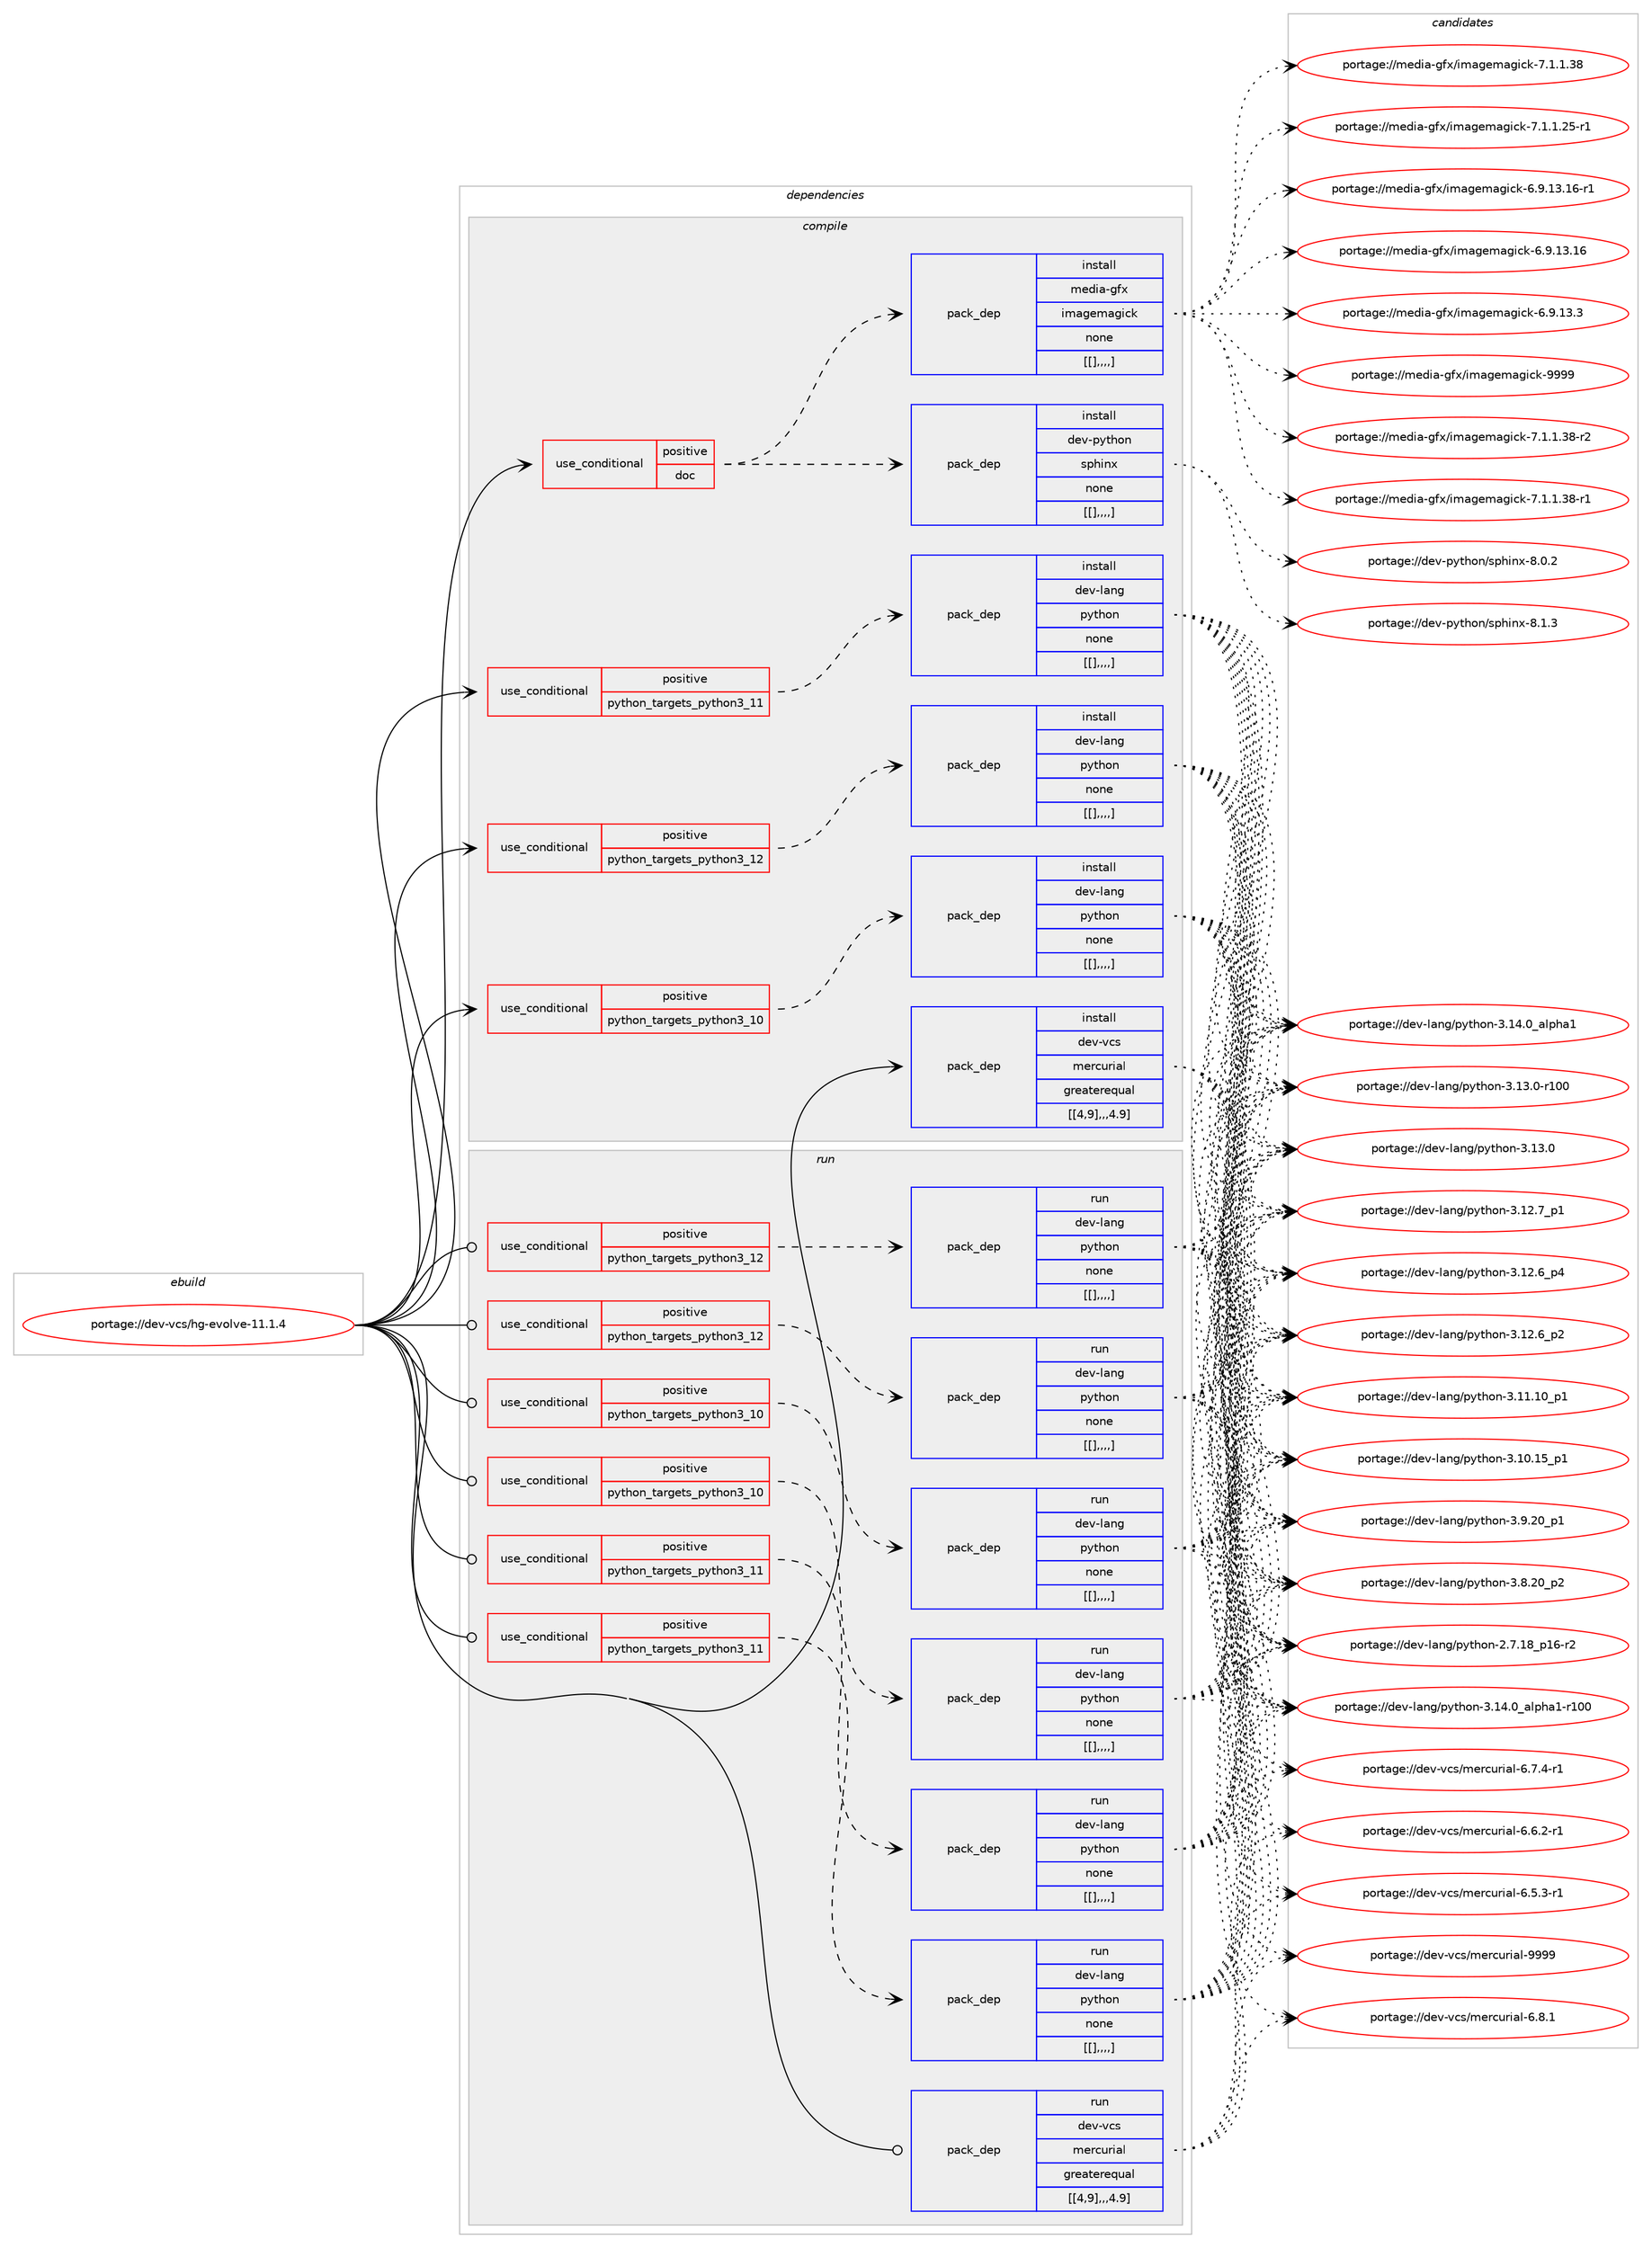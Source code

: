 digraph prolog {

# *************
# Graph options
# *************

newrank=true;
concentrate=true;
compound=true;
graph [rankdir=LR,fontname=Helvetica,fontsize=10,ranksep=1.5];#, ranksep=2.5, nodesep=0.2];
edge  [arrowhead=vee];
node  [fontname=Helvetica,fontsize=10];

# **********
# The ebuild
# **********

subgraph cluster_leftcol {
color=gray;
label=<<i>ebuild</i>>;
id [label="portage://dev-vcs/hg-evolve-11.1.4", color=red, width=4, href="../dev-vcs/hg-evolve-11.1.4.svg"];
}

# ****************
# The dependencies
# ****************

subgraph cluster_midcol {
color=gray;
label=<<i>dependencies</i>>;
subgraph cluster_compile {
fillcolor="#eeeeee";
style=filled;
label=<<i>compile</i>>;
subgraph cond67050 {
dependency233676 [label=<<TABLE BORDER="0" CELLBORDER="1" CELLSPACING="0" CELLPADDING="4"><TR><TD ROWSPAN="3" CELLPADDING="10">use_conditional</TD></TR><TR><TD>positive</TD></TR><TR><TD>doc</TD></TR></TABLE>>, shape=none, color=red];
subgraph pack165108 {
dependency233795 [label=<<TABLE BORDER="0" CELLBORDER="1" CELLSPACING="0" CELLPADDING="4" WIDTH="220"><TR><TD ROWSPAN="6" CELLPADDING="30">pack_dep</TD></TR><TR><TD WIDTH="110">install</TD></TR><TR><TD>dev-python</TD></TR><TR><TD>sphinx</TD></TR><TR><TD>none</TD></TR><TR><TD>[[],,,,]</TD></TR></TABLE>>, shape=none, color=blue];
}
dependency233676:e -> dependency233795:w [weight=20,style="dashed",arrowhead="vee"];
subgraph pack165164 {
dependency233819 [label=<<TABLE BORDER="0" CELLBORDER="1" CELLSPACING="0" CELLPADDING="4" WIDTH="220"><TR><TD ROWSPAN="6" CELLPADDING="30">pack_dep</TD></TR><TR><TD WIDTH="110">install</TD></TR><TR><TD>media-gfx</TD></TR><TR><TD>imagemagick</TD></TR><TR><TD>none</TD></TR><TR><TD>[[],,,,]</TD></TR></TABLE>>, shape=none, color=blue];
}
dependency233676:e -> dependency233819:w [weight=20,style="dashed",arrowhead="vee"];
}
id:e -> dependency233676:w [weight=20,style="solid",arrowhead="vee"];
subgraph cond67117 {
dependency233848 [label=<<TABLE BORDER="0" CELLBORDER="1" CELLSPACING="0" CELLPADDING="4"><TR><TD ROWSPAN="3" CELLPADDING="10">use_conditional</TD></TR><TR><TD>positive</TD></TR><TR><TD>python_targets_python3_10</TD></TR></TABLE>>, shape=none, color=red];
subgraph pack165199 {
dependency233892 [label=<<TABLE BORDER="0" CELLBORDER="1" CELLSPACING="0" CELLPADDING="4" WIDTH="220"><TR><TD ROWSPAN="6" CELLPADDING="30">pack_dep</TD></TR><TR><TD WIDTH="110">install</TD></TR><TR><TD>dev-lang</TD></TR><TR><TD>python</TD></TR><TR><TD>none</TD></TR><TR><TD>[[],,,,]</TD></TR></TABLE>>, shape=none, color=blue];
}
dependency233848:e -> dependency233892:w [weight=20,style="dashed",arrowhead="vee"];
}
id:e -> dependency233848:w [weight=20,style="solid",arrowhead="vee"];
subgraph cond67128 {
dependency233934 [label=<<TABLE BORDER="0" CELLBORDER="1" CELLSPACING="0" CELLPADDING="4"><TR><TD ROWSPAN="3" CELLPADDING="10">use_conditional</TD></TR><TR><TD>positive</TD></TR><TR><TD>python_targets_python3_11</TD></TR></TABLE>>, shape=none, color=red];
subgraph pack165256 {
dependency233960 [label=<<TABLE BORDER="0" CELLBORDER="1" CELLSPACING="0" CELLPADDING="4" WIDTH="220"><TR><TD ROWSPAN="6" CELLPADDING="30">pack_dep</TD></TR><TR><TD WIDTH="110">install</TD></TR><TR><TD>dev-lang</TD></TR><TR><TD>python</TD></TR><TR><TD>none</TD></TR><TR><TD>[[],,,,]</TD></TR></TABLE>>, shape=none, color=blue];
}
dependency233934:e -> dependency233960:w [weight=20,style="dashed",arrowhead="vee"];
}
id:e -> dependency233934:w [weight=20,style="solid",arrowhead="vee"];
subgraph cond67149 {
dependency233983 [label=<<TABLE BORDER="0" CELLBORDER="1" CELLSPACING="0" CELLPADDING="4"><TR><TD ROWSPAN="3" CELLPADDING="10">use_conditional</TD></TR><TR><TD>positive</TD></TR><TR><TD>python_targets_python3_12</TD></TR></TABLE>>, shape=none, color=red];
subgraph pack165271 {
dependency233986 [label=<<TABLE BORDER="0" CELLBORDER="1" CELLSPACING="0" CELLPADDING="4" WIDTH="220"><TR><TD ROWSPAN="6" CELLPADDING="30">pack_dep</TD></TR><TR><TD WIDTH="110">install</TD></TR><TR><TD>dev-lang</TD></TR><TR><TD>python</TD></TR><TR><TD>none</TD></TR><TR><TD>[[],,,,]</TD></TR></TABLE>>, shape=none, color=blue];
}
dependency233983:e -> dependency233986:w [weight=20,style="dashed",arrowhead="vee"];
}
id:e -> dependency233983:w [weight=20,style="solid",arrowhead="vee"];
subgraph pack165287 {
dependency234006 [label=<<TABLE BORDER="0" CELLBORDER="1" CELLSPACING="0" CELLPADDING="4" WIDTH="220"><TR><TD ROWSPAN="6" CELLPADDING="30">pack_dep</TD></TR><TR><TD WIDTH="110">install</TD></TR><TR><TD>dev-vcs</TD></TR><TR><TD>mercurial</TD></TR><TR><TD>greaterequal</TD></TR><TR><TD>[[4,9],,,4.9]</TD></TR></TABLE>>, shape=none, color=blue];
}
id:e -> dependency234006:w [weight=20,style="solid",arrowhead="vee"];
}
subgraph cluster_compileandrun {
fillcolor="#eeeeee";
style=filled;
label=<<i>compile and run</i>>;
}
subgraph cluster_run {
fillcolor="#eeeeee";
style=filled;
label=<<i>run</i>>;
subgraph cond67170 {
dependency234050 [label=<<TABLE BORDER="0" CELLBORDER="1" CELLSPACING="0" CELLPADDING="4"><TR><TD ROWSPAN="3" CELLPADDING="10">use_conditional</TD></TR><TR><TD>positive</TD></TR><TR><TD>python_targets_python3_10</TD></TR></TABLE>>, shape=none, color=red];
subgraph pack165322 {
dependency234053 [label=<<TABLE BORDER="0" CELLBORDER="1" CELLSPACING="0" CELLPADDING="4" WIDTH="220"><TR><TD ROWSPAN="6" CELLPADDING="30">pack_dep</TD></TR><TR><TD WIDTH="110">run</TD></TR><TR><TD>dev-lang</TD></TR><TR><TD>python</TD></TR><TR><TD>none</TD></TR><TR><TD>[[],,,,]</TD></TR></TABLE>>, shape=none, color=blue];
}
dependency234050:e -> dependency234053:w [weight=20,style="dashed",arrowhead="vee"];
}
id:e -> dependency234050:w [weight=20,style="solid",arrowhead="odot"];
subgraph cond67179 {
dependency234079 [label=<<TABLE BORDER="0" CELLBORDER="1" CELLSPACING="0" CELLPADDING="4"><TR><TD ROWSPAN="3" CELLPADDING="10">use_conditional</TD></TR><TR><TD>positive</TD></TR><TR><TD>python_targets_python3_10</TD></TR></TABLE>>, shape=none, color=red];
subgraph pack165383 {
dependency234133 [label=<<TABLE BORDER="0" CELLBORDER="1" CELLSPACING="0" CELLPADDING="4" WIDTH="220"><TR><TD ROWSPAN="6" CELLPADDING="30">pack_dep</TD></TR><TR><TD WIDTH="110">run</TD></TR><TR><TD>dev-lang</TD></TR><TR><TD>python</TD></TR><TR><TD>none</TD></TR><TR><TD>[[],,,,]</TD></TR></TABLE>>, shape=none, color=blue];
}
dependency234079:e -> dependency234133:w [weight=20,style="dashed",arrowhead="vee"];
}
id:e -> dependency234079:w [weight=20,style="solid",arrowhead="odot"];
subgraph cond67202 {
dependency234176 [label=<<TABLE BORDER="0" CELLBORDER="1" CELLSPACING="0" CELLPADDING="4"><TR><TD ROWSPAN="3" CELLPADDING="10">use_conditional</TD></TR><TR><TD>positive</TD></TR><TR><TD>python_targets_python3_11</TD></TR></TABLE>>, shape=none, color=red];
subgraph pack165424 {
dependency234242 [label=<<TABLE BORDER="0" CELLBORDER="1" CELLSPACING="0" CELLPADDING="4" WIDTH="220"><TR><TD ROWSPAN="6" CELLPADDING="30">pack_dep</TD></TR><TR><TD WIDTH="110">run</TD></TR><TR><TD>dev-lang</TD></TR><TR><TD>python</TD></TR><TR><TD>none</TD></TR><TR><TD>[[],,,,]</TD></TR></TABLE>>, shape=none, color=blue];
}
dependency234176:e -> dependency234242:w [weight=20,style="dashed",arrowhead="vee"];
}
id:e -> dependency234176:w [weight=20,style="solid",arrowhead="odot"];
subgraph cond67231 {
dependency234247 [label=<<TABLE BORDER="0" CELLBORDER="1" CELLSPACING="0" CELLPADDING="4"><TR><TD ROWSPAN="3" CELLPADDING="10">use_conditional</TD></TR><TR><TD>positive</TD></TR><TR><TD>python_targets_python3_11</TD></TR></TABLE>>, shape=none, color=red];
subgraph pack165464 {
dependency234251 [label=<<TABLE BORDER="0" CELLBORDER="1" CELLSPACING="0" CELLPADDING="4" WIDTH="220"><TR><TD ROWSPAN="6" CELLPADDING="30">pack_dep</TD></TR><TR><TD WIDTH="110">run</TD></TR><TR><TD>dev-lang</TD></TR><TR><TD>python</TD></TR><TR><TD>none</TD></TR><TR><TD>[[],,,,]</TD></TR></TABLE>>, shape=none, color=blue];
}
dependency234247:e -> dependency234251:w [weight=20,style="dashed",arrowhead="vee"];
}
id:e -> dependency234247:w [weight=20,style="solid",arrowhead="odot"];
subgraph cond67234 {
dependency234257 [label=<<TABLE BORDER="0" CELLBORDER="1" CELLSPACING="0" CELLPADDING="4"><TR><TD ROWSPAN="3" CELLPADDING="10">use_conditional</TD></TR><TR><TD>positive</TD></TR><TR><TD>python_targets_python3_12</TD></TR></TABLE>>, shape=none, color=red];
subgraph pack165483 {
dependency234333 [label=<<TABLE BORDER="0" CELLBORDER="1" CELLSPACING="0" CELLPADDING="4" WIDTH="220"><TR><TD ROWSPAN="6" CELLPADDING="30">pack_dep</TD></TR><TR><TD WIDTH="110">run</TD></TR><TR><TD>dev-lang</TD></TR><TR><TD>python</TD></TR><TR><TD>none</TD></TR><TR><TD>[[],,,,]</TD></TR></TABLE>>, shape=none, color=blue];
}
dependency234257:e -> dependency234333:w [weight=20,style="dashed",arrowhead="vee"];
}
id:e -> dependency234257:w [weight=20,style="solid",arrowhead="odot"];
subgraph cond67260 {
dependency234341 [label=<<TABLE BORDER="0" CELLBORDER="1" CELLSPACING="0" CELLPADDING="4"><TR><TD ROWSPAN="3" CELLPADDING="10">use_conditional</TD></TR><TR><TD>positive</TD></TR><TR><TD>python_targets_python3_12</TD></TR></TABLE>>, shape=none, color=red];
subgraph pack165558 {
dependency234486 [label=<<TABLE BORDER="0" CELLBORDER="1" CELLSPACING="0" CELLPADDING="4" WIDTH="220"><TR><TD ROWSPAN="6" CELLPADDING="30">pack_dep</TD></TR><TR><TD WIDTH="110">run</TD></TR><TR><TD>dev-lang</TD></TR><TR><TD>python</TD></TR><TR><TD>none</TD></TR><TR><TD>[[],,,,]</TD></TR></TABLE>>, shape=none, color=blue];
}
dependency234341:e -> dependency234486:w [weight=20,style="dashed",arrowhead="vee"];
}
id:e -> dependency234341:w [weight=20,style="solid",arrowhead="odot"];
subgraph pack165681 {
dependency234560 [label=<<TABLE BORDER="0" CELLBORDER="1" CELLSPACING="0" CELLPADDING="4" WIDTH="220"><TR><TD ROWSPAN="6" CELLPADDING="30">pack_dep</TD></TR><TR><TD WIDTH="110">run</TD></TR><TR><TD>dev-vcs</TD></TR><TR><TD>mercurial</TD></TR><TR><TD>greaterequal</TD></TR><TR><TD>[[4,9],,,4.9]</TD></TR></TABLE>>, shape=none, color=blue];
}
id:e -> dependency234560:w [weight=20,style="solid",arrowhead="odot"];
}
}

# **************
# The candidates
# **************

subgraph cluster_choices {
rank=same;
color=gray;
label=<<i>candidates</i>>;

subgraph choice164893 {
color=black;
nodesep=1;
choice1001011184511212111610411111047115112104105110120455646494651 [label="portage://dev-python/sphinx-8.1.3", color=red, width=4,href="../dev-python/sphinx-8.1.3.svg"];
choice1001011184511212111610411111047115112104105110120455646484650 [label="portage://dev-python/sphinx-8.0.2", color=red, width=4,href="../dev-python/sphinx-8.0.2.svg"];
dependency233795:e -> choice1001011184511212111610411111047115112104105110120455646494651:w [style=dotted,weight="100"];
dependency233795:e -> choice1001011184511212111610411111047115112104105110120455646484650:w [style=dotted,weight="100"];
}
subgraph choice164898 {
color=black;
nodesep=1;
choice1091011001059745103102120471051099710310110997103105991074557575757 [label="portage://media-gfx/imagemagick-9999", color=red, width=4,href="../media-gfx/imagemagick-9999.svg"];
choice1091011001059745103102120471051099710310110997103105991074555464946494651564511450 [label="portage://media-gfx/imagemagick-7.1.1.38-r2", color=red, width=4,href="../media-gfx/imagemagick-7.1.1.38-r2.svg"];
choice1091011001059745103102120471051099710310110997103105991074555464946494651564511449 [label="portage://media-gfx/imagemagick-7.1.1.38-r1", color=red, width=4,href="../media-gfx/imagemagick-7.1.1.38-r1.svg"];
choice109101100105974510310212047105109971031011099710310599107455546494649465156 [label="portage://media-gfx/imagemagick-7.1.1.38", color=red, width=4,href="../media-gfx/imagemagick-7.1.1.38.svg"];
choice1091011001059745103102120471051099710310110997103105991074555464946494650534511449 [label="portage://media-gfx/imagemagick-7.1.1.25-r1", color=red, width=4,href="../media-gfx/imagemagick-7.1.1.25-r1.svg"];
choice109101100105974510310212047105109971031011099710310599107455446574649514649544511449 [label="portage://media-gfx/imagemagick-6.9.13.16-r1", color=red, width=4,href="../media-gfx/imagemagick-6.9.13.16-r1.svg"];
choice10910110010597451031021204710510997103101109971031059910745544657464951464954 [label="portage://media-gfx/imagemagick-6.9.13.16", color=red, width=4,href="../media-gfx/imagemagick-6.9.13.16.svg"];
choice109101100105974510310212047105109971031011099710310599107455446574649514651 [label="portage://media-gfx/imagemagick-6.9.13.3", color=red, width=4,href="../media-gfx/imagemagick-6.9.13.3.svg"];
dependency233819:e -> choice1091011001059745103102120471051099710310110997103105991074557575757:w [style=dotted,weight="100"];
dependency233819:e -> choice1091011001059745103102120471051099710310110997103105991074555464946494651564511450:w [style=dotted,weight="100"];
dependency233819:e -> choice1091011001059745103102120471051099710310110997103105991074555464946494651564511449:w [style=dotted,weight="100"];
dependency233819:e -> choice109101100105974510310212047105109971031011099710310599107455546494649465156:w [style=dotted,weight="100"];
dependency233819:e -> choice1091011001059745103102120471051099710310110997103105991074555464946494650534511449:w [style=dotted,weight="100"];
dependency233819:e -> choice109101100105974510310212047105109971031011099710310599107455446574649514649544511449:w [style=dotted,weight="100"];
dependency233819:e -> choice10910110010597451031021204710510997103101109971031059910745544657464951464954:w [style=dotted,weight="100"];
dependency233819:e -> choice109101100105974510310212047105109971031011099710310599107455446574649514651:w [style=dotted,weight="100"];
}
subgraph choice164908 {
color=black;
nodesep=1;
choice100101118451089711010347112121116104111110455146495246489597108112104974945114494848 [label="portage://dev-lang/python-3.14.0_alpha1-r100", color=red, width=4,href="../dev-lang/python-3.14.0_alpha1-r100.svg"];
choice1001011184510897110103471121211161041111104551464952464895971081121049749 [label="portage://dev-lang/python-3.14.0_alpha1", color=red, width=4,href="../dev-lang/python-3.14.0_alpha1.svg"];
choice1001011184510897110103471121211161041111104551464951464845114494848 [label="portage://dev-lang/python-3.13.0-r100", color=red, width=4,href="../dev-lang/python-3.13.0-r100.svg"];
choice10010111845108971101034711212111610411111045514649514648 [label="portage://dev-lang/python-3.13.0", color=red, width=4,href="../dev-lang/python-3.13.0.svg"];
choice100101118451089711010347112121116104111110455146495046559511249 [label="portage://dev-lang/python-3.12.7_p1", color=red, width=4,href="../dev-lang/python-3.12.7_p1.svg"];
choice100101118451089711010347112121116104111110455146495046549511252 [label="portage://dev-lang/python-3.12.6_p4", color=red, width=4,href="../dev-lang/python-3.12.6_p4.svg"];
choice100101118451089711010347112121116104111110455146495046549511250 [label="portage://dev-lang/python-3.12.6_p2", color=red, width=4,href="../dev-lang/python-3.12.6_p2.svg"];
choice10010111845108971101034711212111610411111045514649494649489511249 [label="portage://dev-lang/python-3.11.10_p1", color=red, width=4,href="../dev-lang/python-3.11.10_p1.svg"];
choice10010111845108971101034711212111610411111045514649484649539511249 [label="portage://dev-lang/python-3.10.15_p1", color=red, width=4,href="../dev-lang/python-3.10.15_p1.svg"];
choice100101118451089711010347112121116104111110455146574650489511249 [label="portage://dev-lang/python-3.9.20_p1", color=red, width=4,href="../dev-lang/python-3.9.20_p1.svg"];
choice100101118451089711010347112121116104111110455146564650489511250 [label="portage://dev-lang/python-3.8.20_p2", color=red, width=4,href="../dev-lang/python-3.8.20_p2.svg"];
choice100101118451089711010347112121116104111110455046554649569511249544511450 [label="portage://dev-lang/python-2.7.18_p16-r2", color=red, width=4,href="../dev-lang/python-2.7.18_p16-r2.svg"];
dependency233892:e -> choice100101118451089711010347112121116104111110455146495246489597108112104974945114494848:w [style=dotted,weight="100"];
dependency233892:e -> choice1001011184510897110103471121211161041111104551464952464895971081121049749:w [style=dotted,weight="100"];
dependency233892:e -> choice1001011184510897110103471121211161041111104551464951464845114494848:w [style=dotted,weight="100"];
dependency233892:e -> choice10010111845108971101034711212111610411111045514649514648:w [style=dotted,weight="100"];
dependency233892:e -> choice100101118451089711010347112121116104111110455146495046559511249:w [style=dotted,weight="100"];
dependency233892:e -> choice100101118451089711010347112121116104111110455146495046549511252:w [style=dotted,weight="100"];
dependency233892:e -> choice100101118451089711010347112121116104111110455146495046549511250:w [style=dotted,weight="100"];
dependency233892:e -> choice10010111845108971101034711212111610411111045514649494649489511249:w [style=dotted,weight="100"];
dependency233892:e -> choice10010111845108971101034711212111610411111045514649484649539511249:w [style=dotted,weight="100"];
dependency233892:e -> choice100101118451089711010347112121116104111110455146574650489511249:w [style=dotted,weight="100"];
dependency233892:e -> choice100101118451089711010347112121116104111110455146564650489511250:w [style=dotted,weight="100"];
dependency233892:e -> choice100101118451089711010347112121116104111110455046554649569511249544511450:w [style=dotted,weight="100"];
}
subgraph choice164918 {
color=black;
nodesep=1;
choice100101118451089711010347112121116104111110455146495246489597108112104974945114494848 [label="portage://dev-lang/python-3.14.0_alpha1-r100", color=red, width=4,href="../dev-lang/python-3.14.0_alpha1-r100.svg"];
choice1001011184510897110103471121211161041111104551464952464895971081121049749 [label="portage://dev-lang/python-3.14.0_alpha1", color=red, width=4,href="../dev-lang/python-3.14.0_alpha1.svg"];
choice1001011184510897110103471121211161041111104551464951464845114494848 [label="portage://dev-lang/python-3.13.0-r100", color=red, width=4,href="../dev-lang/python-3.13.0-r100.svg"];
choice10010111845108971101034711212111610411111045514649514648 [label="portage://dev-lang/python-3.13.0", color=red, width=4,href="../dev-lang/python-3.13.0.svg"];
choice100101118451089711010347112121116104111110455146495046559511249 [label="portage://dev-lang/python-3.12.7_p1", color=red, width=4,href="../dev-lang/python-3.12.7_p1.svg"];
choice100101118451089711010347112121116104111110455146495046549511252 [label="portage://dev-lang/python-3.12.6_p4", color=red, width=4,href="../dev-lang/python-3.12.6_p4.svg"];
choice100101118451089711010347112121116104111110455146495046549511250 [label="portage://dev-lang/python-3.12.6_p2", color=red, width=4,href="../dev-lang/python-3.12.6_p2.svg"];
choice10010111845108971101034711212111610411111045514649494649489511249 [label="portage://dev-lang/python-3.11.10_p1", color=red, width=4,href="../dev-lang/python-3.11.10_p1.svg"];
choice10010111845108971101034711212111610411111045514649484649539511249 [label="portage://dev-lang/python-3.10.15_p1", color=red, width=4,href="../dev-lang/python-3.10.15_p1.svg"];
choice100101118451089711010347112121116104111110455146574650489511249 [label="portage://dev-lang/python-3.9.20_p1", color=red, width=4,href="../dev-lang/python-3.9.20_p1.svg"];
choice100101118451089711010347112121116104111110455146564650489511250 [label="portage://dev-lang/python-3.8.20_p2", color=red, width=4,href="../dev-lang/python-3.8.20_p2.svg"];
choice100101118451089711010347112121116104111110455046554649569511249544511450 [label="portage://dev-lang/python-2.7.18_p16-r2", color=red, width=4,href="../dev-lang/python-2.7.18_p16-r2.svg"];
dependency233960:e -> choice100101118451089711010347112121116104111110455146495246489597108112104974945114494848:w [style=dotted,weight="100"];
dependency233960:e -> choice1001011184510897110103471121211161041111104551464952464895971081121049749:w [style=dotted,weight="100"];
dependency233960:e -> choice1001011184510897110103471121211161041111104551464951464845114494848:w [style=dotted,weight="100"];
dependency233960:e -> choice10010111845108971101034711212111610411111045514649514648:w [style=dotted,weight="100"];
dependency233960:e -> choice100101118451089711010347112121116104111110455146495046559511249:w [style=dotted,weight="100"];
dependency233960:e -> choice100101118451089711010347112121116104111110455146495046549511252:w [style=dotted,weight="100"];
dependency233960:e -> choice100101118451089711010347112121116104111110455146495046549511250:w [style=dotted,weight="100"];
dependency233960:e -> choice10010111845108971101034711212111610411111045514649494649489511249:w [style=dotted,weight="100"];
dependency233960:e -> choice10010111845108971101034711212111610411111045514649484649539511249:w [style=dotted,weight="100"];
dependency233960:e -> choice100101118451089711010347112121116104111110455146574650489511249:w [style=dotted,weight="100"];
dependency233960:e -> choice100101118451089711010347112121116104111110455146564650489511250:w [style=dotted,weight="100"];
dependency233960:e -> choice100101118451089711010347112121116104111110455046554649569511249544511450:w [style=dotted,weight="100"];
}
subgraph choice164949 {
color=black;
nodesep=1;
choice100101118451089711010347112121116104111110455146495246489597108112104974945114494848 [label="portage://dev-lang/python-3.14.0_alpha1-r100", color=red, width=4,href="../dev-lang/python-3.14.0_alpha1-r100.svg"];
choice1001011184510897110103471121211161041111104551464952464895971081121049749 [label="portage://dev-lang/python-3.14.0_alpha1", color=red, width=4,href="../dev-lang/python-3.14.0_alpha1.svg"];
choice1001011184510897110103471121211161041111104551464951464845114494848 [label="portage://dev-lang/python-3.13.0-r100", color=red, width=4,href="../dev-lang/python-3.13.0-r100.svg"];
choice10010111845108971101034711212111610411111045514649514648 [label="portage://dev-lang/python-3.13.0", color=red, width=4,href="../dev-lang/python-3.13.0.svg"];
choice100101118451089711010347112121116104111110455146495046559511249 [label="portage://dev-lang/python-3.12.7_p1", color=red, width=4,href="../dev-lang/python-3.12.7_p1.svg"];
choice100101118451089711010347112121116104111110455146495046549511252 [label="portage://dev-lang/python-3.12.6_p4", color=red, width=4,href="../dev-lang/python-3.12.6_p4.svg"];
choice100101118451089711010347112121116104111110455146495046549511250 [label="portage://dev-lang/python-3.12.6_p2", color=red, width=4,href="../dev-lang/python-3.12.6_p2.svg"];
choice10010111845108971101034711212111610411111045514649494649489511249 [label="portage://dev-lang/python-3.11.10_p1", color=red, width=4,href="../dev-lang/python-3.11.10_p1.svg"];
choice10010111845108971101034711212111610411111045514649484649539511249 [label="portage://dev-lang/python-3.10.15_p1", color=red, width=4,href="../dev-lang/python-3.10.15_p1.svg"];
choice100101118451089711010347112121116104111110455146574650489511249 [label="portage://dev-lang/python-3.9.20_p1", color=red, width=4,href="../dev-lang/python-3.9.20_p1.svg"];
choice100101118451089711010347112121116104111110455146564650489511250 [label="portage://dev-lang/python-3.8.20_p2", color=red, width=4,href="../dev-lang/python-3.8.20_p2.svg"];
choice100101118451089711010347112121116104111110455046554649569511249544511450 [label="portage://dev-lang/python-2.7.18_p16-r2", color=red, width=4,href="../dev-lang/python-2.7.18_p16-r2.svg"];
dependency233986:e -> choice100101118451089711010347112121116104111110455146495246489597108112104974945114494848:w [style=dotted,weight="100"];
dependency233986:e -> choice1001011184510897110103471121211161041111104551464952464895971081121049749:w [style=dotted,weight="100"];
dependency233986:e -> choice1001011184510897110103471121211161041111104551464951464845114494848:w [style=dotted,weight="100"];
dependency233986:e -> choice10010111845108971101034711212111610411111045514649514648:w [style=dotted,weight="100"];
dependency233986:e -> choice100101118451089711010347112121116104111110455146495046559511249:w [style=dotted,weight="100"];
dependency233986:e -> choice100101118451089711010347112121116104111110455146495046549511252:w [style=dotted,weight="100"];
dependency233986:e -> choice100101118451089711010347112121116104111110455146495046549511250:w [style=dotted,weight="100"];
dependency233986:e -> choice10010111845108971101034711212111610411111045514649494649489511249:w [style=dotted,weight="100"];
dependency233986:e -> choice10010111845108971101034711212111610411111045514649484649539511249:w [style=dotted,weight="100"];
dependency233986:e -> choice100101118451089711010347112121116104111110455146574650489511249:w [style=dotted,weight="100"];
dependency233986:e -> choice100101118451089711010347112121116104111110455146564650489511250:w [style=dotted,weight="100"];
dependency233986:e -> choice100101118451089711010347112121116104111110455046554649569511249544511450:w [style=dotted,weight="100"];
}
subgraph choice164963 {
color=black;
nodesep=1;
choice10010111845118991154710910111499117114105971084557575757 [label="portage://dev-vcs/mercurial-9999", color=red, width=4,href="../dev-vcs/mercurial-9999.svg"];
choice1001011184511899115471091011149911711410597108455446564649 [label="portage://dev-vcs/mercurial-6.8.1", color=red, width=4,href="../dev-vcs/mercurial-6.8.1.svg"];
choice10010111845118991154710910111499117114105971084554465546524511449 [label="portage://dev-vcs/mercurial-6.7.4-r1", color=red, width=4,href="../dev-vcs/mercurial-6.7.4-r1.svg"];
choice10010111845118991154710910111499117114105971084554465446504511449 [label="portage://dev-vcs/mercurial-6.6.2-r1", color=red, width=4,href="../dev-vcs/mercurial-6.6.2-r1.svg"];
choice10010111845118991154710910111499117114105971084554465346514511449 [label="portage://dev-vcs/mercurial-6.5.3-r1", color=red, width=4,href="../dev-vcs/mercurial-6.5.3-r1.svg"];
dependency234006:e -> choice10010111845118991154710910111499117114105971084557575757:w [style=dotted,weight="100"];
dependency234006:e -> choice1001011184511899115471091011149911711410597108455446564649:w [style=dotted,weight="100"];
dependency234006:e -> choice10010111845118991154710910111499117114105971084554465546524511449:w [style=dotted,weight="100"];
dependency234006:e -> choice10010111845118991154710910111499117114105971084554465446504511449:w [style=dotted,weight="100"];
dependency234006:e -> choice10010111845118991154710910111499117114105971084554465346514511449:w [style=dotted,weight="100"];
}
subgraph choice164990 {
color=black;
nodesep=1;
choice100101118451089711010347112121116104111110455146495246489597108112104974945114494848 [label="portage://dev-lang/python-3.14.0_alpha1-r100", color=red, width=4,href="../dev-lang/python-3.14.0_alpha1-r100.svg"];
choice1001011184510897110103471121211161041111104551464952464895971081121049749 [label="portage://dev-lang/python-3.14.0_alpha1", color=red, width=4,href="../dev-lang/python-3.14.0_alpha1.svg"];
choice1001011184510897110103471121211161041111104551464951464845114494848 [label="portage://dev-lang/python-3.13.0-r100", color=red, width=4,href="../dev-lang/python-3.13.0-r100.svg"];
choice10010111845108971101034711212111610411111045514649514648 [label="portage://dev-lang/python-3.13.0", color=red, width=4,href="../dev-lang/python-3.13.0.svg"];
choice100101118451089711010347112121116104111110455146495046559511249 [label="portage://dev-lang/python-3.12.7_p1", color=red, width=4,href="../dev-lang/python-3.12.7_p1.svg"];
choice100101118451089711010347112121116104111110455146495046549511252 [label="portage://dev-lang/python-3.12.6_p4", color=red, width=4,href="../dev-lang/python-3.12.6_p4.svg"];
choice100101118451089711010347112121116104111110455146495046549511250 [label="portage://dev-lang/python-3.12.6_p2", color=red, width=4,href="../dev-lang/python-3.12.6_p2.svg"];
choice10010111845108971101034711212111610411111045514649494649489511249 [label="portage://dev-lang/python-3.11.10_p1", color=red, width=4,href="../dev-lang/python-3.11.10_p1.svg"];
choice10010111845108971101034711212111610411111045514649484649539511249 [label="portage://dev-lang/python-3.10.15_p1", color=red, width=4,href="../dev-lang/python-3.10.15_p1.svg"];
choice100101118451089711010347112121116104111110455146574650489511249 [label="portage://dev-lang/python-3.9.20_p1", color=red, width=4,href="../dev-lang/python-3.9.20_p1.svg"];
choice100101118451089711010347112121116104111110455146564650489511250 [label="portage://dev-lang/python-3.8.20_p2", color=red, width=4,href="../dev-lang/python-3.8.20_p2.svg"];
choice100101118451089711010347112121116104111110455046554649569511249544511450 [label="portage://dev-lang/python-2.7.18_p16-r2", color=red, width=4,href="../dev-lang/python-2.7.18_p16-r2.svg"];
dependency234053:e -> choice100101118451089711010347112121116104111110455146495246489597108112104974945114494848:w [style=dotted,weight="100"];
dependency234053:e -> choice1001011184510897110103471121211161041111104551464952464895971081121049749:w [style=dotted,weight="100"];
dependency234053:e -> choice1001011184510897110103471121211161041111104551464951464845114494848:w [style=dotted,weight="100"];
dependency234053:e -> choice10010111845108971101034711212111610411111045514649514648:w [style=dotted,weight="100"];
dependency234053:e -> choice100101118451089711010347112121116104111110455146495046559511249:w [style=dotted,weight="100"];
dependency234053:e -> choice100101118451089711010347112121116104111110455146495046549511252:w [style=dotted,weight="100"];
dependency234053:e -> choice100101118451089711010347112121116104111110455146495046549511250:w [style=dotted,weight="100"];
dependency234053:e -> choice10010111845108971101034711212111610411111045514649494649489511249:w [style=dotted,weight="100"];
dependency234053:e -> choice10010111845108971101034711212111610411111045514649484649539511249:w [style=dotted,weight="100"];
dependency234053:e -> choice100101118451089711010347112121116104111110455146574650489511249:w [style=dotted,weight="100"];
dependency234053:e -> choice100101118451089711010347112121116104111110455146564650489511250:w [style=dotted,weight="100"];
dependency234053:e -> choice100101118451089711010347112121116104111110455046554649569511249544511450:w [style=dotted,weight="100"];
}
subgraph choice165021 {
color=black;
nodesep=1;
choice100101118451089711010347112121116104111110455146495246489597108112104974945114494848 [label="portage://dev-lang/python-3.14.0_alpha1-r100", color=red, width=4,href="../dev-lang/python-3.14.0_alpha1-r100.svg"];
choice1001011184510897110103471121211161041111104551464952464895971081121049749 [label="portage://dev-lang/python-3.14.0_alpha1", color=red, width=4,href="../dev-lang/python-3.14.0_alpha1.svg"];
choice1001011184510897110103471121211161041111104551464951464845114494848 [label="portage://dev-lang/python-3.13.0-r100", color=red, width=4,href="../dev-lang/python-3.13.0-r100.svg"];
choice10010111845108971101034711212111610411111045514649514648 [label="portage://dev-lang/python-3.13.0", color=red, width=4,href="../dev-lang/python-3.13.0.svg"];
choice100101118451089711010347112121116104111110455146495046559511249 [label="portage://dev-lang/python-3.12.7_p1", color=red, width=4,href="../dev-lang/python-3.12.7_p1.svg"];
choice100101118451089711010347112121116104111110455146495046549511252 [label="portage://dev-lang/python-3.12.6_p4", color=red, width=4,href="../dev-lang/python-3.12.6_p4.svg"];
choice100101118451089711010347112121116104111110455146495046549511250 [label="portage://dev-lang/python-3.12.6_p2", color=red, width=4,href="../dev-lang/python-3.12.6_p2.svg"];
choice10010111845108971101034711212111610411111045514649494649489511249 [label="portage://dev-lang/python-3.11.10_p1", color=red, width=4,href="../dev-lang/python-3.11.10_p1.svg"];
choice10010111845108971101034711212111610411111045514649484649539511249 [label="portage://dev-lang/python-3.10.15_p1", color=red, width=4,href="../dev-lang/python-3.10.15_p1.svg"];
choice100101118451089711010347112121116104111110455146574650489511249 [label="portage://dev-lang/python-3.9.20_p1", color=red, width=4,href="../dev-lang/python-3.9.20_p1.svg"];
choice100101118451089711010347112121116104111110455146564650489511250 [label="portage://dev-lang/python-3.8.20_p2", color=red, width=4,href="../dev-lang/python-3.8.20_p2.svg"];
choice100101118451089711010347112121116104111110455046554649569511249544511450 [label="portage://dev-lang/python-2.7.18_p16-r2", color=red, width=4,href="../dev-lang/python-2.7.18_p16-r2.svg"];
dependency234133:e -> choice100101118451089711010347112121116104111110455146495246489597108112104974945114494848:w [style=dotted,weight="100"];
dependency234133:e -> choice1001011184510897110103471121211161041111104551464952464895971081121049749:w [style=dotted,weight="100"];
dependency234133:e -> choice1001011184510897110103471121211161041111104551464951464845114494848:w [style=dotted,weight="100"];
dependency234133:e -> choice10010111845108971101034711212111610411111045514649514648:w [style=dotted,weight="100"];
dependency234133:e -> choice100101118451089711010347112121116104111110455146495046559511249:w [style=dotted,weight="100"];
dependency234133:e -> choice100101118451089711010347112121116104111110455146495046549511252:w [style=dotted,weight="100"];
dependency234133:e -> choice100101118451089711010347112121116104111110455146495046549511250:w [style=dotted,weight="100"];
dependency234133:e -> choice10010111845108971101034711212111610411111045514649494649489511249:w [style=dotted,weight="100"];
dependency234133:e -> choice10010111845108971101034711212111610411111045514649484649539511249:w [style=dotted,weight="100"];
dependency234133:e -> choice100101118451089711010347112121116104111110455146574650489511249:w [style=dotted,weight="100"];
dependency234133:e -> choice100101118451089711010347112121116104111110455146564650489511250:w [style=dotted,weight="100"];
dependency234133:e -> choice100101118451089711010347112121116104111110455046554649569511249544511450:w [style=dotted,weight="100"];
}
subgraph choice165078 {
color=black;
nodesep=1;
choice100101118451089711010347112121116104111110455146495246489597108112104974945114494848 [label="portage://dev-lang/python-3.14.0_alpha1-r100", color=red, width=4,href="../dev-lang/python-3.14.0_alpha1-r100.svg"];
choice1001011184510897110103471121211161041111104551464952464895971081121049749 [label="portage://dev-lang/python-3.14.0_alpha1", color=red, width=4,href="../dev-lang/python-3.14.0_alpha1.svg"];
choice1001011184510897110103471121211161041111104551464951464845114494848 [label="portage://dev-lang/python-3.13.0-r100", color=red, width=4,href="../dev-lang/python-3.13.0-r100.svg"];
choice10010111845108971101034711212111610411111045514649514648 [label="portage://dev-lang/python-3.13.0", color=red, width=4,href="../dev-lang/python-3.13.0.svg"];
choice100101118451089711010347112121116104111110455146495046559511249 [label="portage://dev-lang/python-3.12.7_p1", color=red, width=4,href="../dev-lang/python-3.12.7_p1.svg"];
choice100101118451089711010347112121116104111110455146495046549511252 [label="portage://dev-lang/python-3.12.6_p4", color=red, width=4,href="../dev-lang/python-3.12.6_p4.svg"];
choice100101118451089711010347112121116104111110455146495046549511250 [label="portage://dev-lang/python-3.12.6_p2", color=red, width=4,href="../dev-lang/python-3.12.6_p2.svg"];
choice10010111845108971101034711212111610411111045514649494649489511249 [label="portage://dev-lang/python-3.11.10_p1", color=red, width=4,href="../dev-lang/python-3.11.10_p1.svg"];
choice10010111845108971101034711212111610411111045514649484649539511249 [label="portage://dev-lang/python-3.10.15_p1", color=red, width=4,href="../dev-lang/python-3.10.15_p1.svg"];
choice100101118451089711010347112121116104111110455146574650489511249 [label="portage://dev-lang/python-3.9.20_p1", color=red, width=4,href="../dev-lang/python-3.9.20_p1.svg"];
choice100101118451089711010347112121116104111110455146564650489511250 [label="portage://dev-lang/python-3.8.20_p2", color=red, width=4,href="../dev-lang/python-3.8.20_p2.svg"];
choice100101118451089711010347112121116104111110455046554649569511249544511450 [label="portage://dev-lang/python-2.7.18_p16-r2", color=red, width=4,href="../dev-lang/python-2.7.18_p16-r2.svg"];
dependency234242:e -> choice100101118451089711010347112121116104111110455146495246489597108112104974945114494848:w [style=dotted,weight="100"];
dependency234242:e -> choice1001011184510897110103471121211161041111104551464952464895971081121049749:w [style=dotted,weight="100"];
dependency234242:e -> choice1001011184510897110103471121211161041111104551464951464845114494848:w [style=dotted,weight="100"];
dependency234242:e -> choice10010111845108971101034711212111610411111045514649514648:w [style=dotted,weight="100"];
dependency234242:e -> choice100101118451089711010347112121116104111110455146495046559511249:w [style=dotted,weight="100"];
dependency234242:e -> choice100101118451089711010347112121116104111110455146495046549511252:w [style=dotted,weight="100"];
dependency234242:e -> choice100101118451089711010347112121116104111110455146495046549511250:w [style=dotted,weight="100"];
dependency234242:e -> choice10010111845108971101034711212111610411111045514649494649489511249:w [style=dotted,weight="100"];
dependency234242:e -> choice10010111845108971101034711212111610411111045514649484649539511249:w [style=dotted,weight="100"];
dependency234242:e -> choice100101118451089711010347112121116104111110455146574650489511249:w [style=dotted,weight="100"];
dependency234242:e -> choice100101118451089711010347112121116104111110455146564650489511250:w [style=dotted,weight="100"];
dependency234242:e -> choice100101118451089711010347112121116104111110455046554649569511249544511450:w [style=dotted,weight="100"];
}
subgraph choice165087 {
color=black;
nodesep=1;
choice100101118451089711010347112121116104111110455146495246489597108112104974945114494848 [label="portage://dev-lang/python-3.14.0_alpha1-r100", color=red, width=4,href="../dev-lang/python-3.14.0_alpha1-r100.svg"];
choice1001011184510897110103471121211161041111104551464952464895971081121049749 [label="portage://dev-lang/python-3.14.0_alpha1", color=red, width=4,href="../dev-lang/python-3.14.0_alpha1.svg"];
choice1001011184510897110103471121211161041111104551464951464845114494848 [label="portage://dev-lang/python-3.13.0-r100", color=red, width=4,href="../dev-lang/python-3.13.0-r100.svg"];
choice10010111845108971101034711212111610411111045514649514648 [label="portage://dev-lang/python-3.13.0", color=red, width=4,href="../dev-lang/python-3.13.0.svg"];
choice100101118451089711010347112121116104111110455146495046559511249 [label="portage://dev-lang/python-3.12.7_p1", color=red, width=4,href="../dev-lang/python-3.12.7_p1.svg"];
choice100101118451089711010347112121116104111110455146495046549511252 [label="portage://dev-lang/python-3.12.6_p4", color=red, width=4,href="../dev-lang/python-3.12.6_p4.svg"];
choice100101118451089711010347112121116104111110455146495046549511250 [label="portage://dev-lang/python-3.12.6_p2", color=red, width=4,href="../dev-lang/python-3.12.6_p2.svg"];
choice10010111845108971101034711212111610411111045514649494649489511249 [label="portage://dev-lang/python-3.11.10_p1", color=red, width=4,href="../dev-lang/python-3.11.10_p1.svg"];
choice10010111845108971101034711212111610411111045514649484649539511249 [label="portage://dev-lang/python-3.10.15_p1", color=red, width=4,href="../dev-lang/python-3.10.15_p1.svg"];
choice100101118451089711010347112121116104111110455146574650489511249 [label="portage://dev-lang/python-3.9.20_p1", color=red, width=4,href="../dev-lang/python-3.9.20_p1.svg"];
choice100101118451089711010347112121116104111110455146564650489511250 [label="portage://dev-lang/python-3.8.20_p2", color=red, width=4,href="../dev-lang/python-3.8.20_p2.svg"];
choice100101118451089711010347112121116104111110455046554649569511249544511450 [label="portage://dev-lang/python-2.7.18_p16-r2", color=red, width=4,href="../dev-lang/python-2.7.18_p16-r2.svg"];
dependency234251:e -> choice100101118451089711010347112121116104111110455146495246489597108112104974945114494848:w [style=dotted,weight="100"];
dependency234251:e -> choice1001011184510897110103471121211161041111104551464952464895971081121049749:w [style=dotted,weight="100"];
dependency234251:e -> choice1001011184510897110103471121211161041111104551464951464845114494848:w [style=dotted,weight="100"];
dependency234251:e -> choice10010111845108971101034711212111610411111045514649514648:w [style=dotted,weight="100"];
dependency234251:e -> choice100101118451089711010347112121116104111110455146495046559511249:w [style=dotted,weight="100"];
dependency234251:e -> choice100101118451089711010347112121116104111110455146495046549511252:w [style=dotted,weight="100"];
dependency234251:e -> choice100101118451089711010347112121116104111110455146495046549511250:w [style=dotted,weight="100"];
dependency234251:e -> choice10010111845108971101034711212111610411111045514649494649489511249:w [style=dotted,weight="100"];
dependency234251:e -> choice10010111845108971101034711212111610411111045514649484649539511249:w [style=dotted,weight="100"];
dependency234251:e -> choice100101118451089711010347112121116104111110455146574650489511249:w [style=dotted,weight="100"];
dependency234251:e -> choice100101118451089711010347112121116104111110455146564650489511250:w [style=dotted,weight="100"];
dependency234251:e -> choice100101118451089711010347112121116104111110455046554649569511249544511450:w [style=dotted,weight="100"];
}
subgraph choice165107 {
color=black;
nodesep=1;
choice100101118451089711010347112121116104111110455146495246489597108112104974945114494848 [label="portage://dev-lang/python-3.14.0_alpha1-r100", color=red, width=4,href="../dev-lang/python-3.14.0_alpha1-r100.svg"];
choice1001011184510897110103471121211161041111104551464952464895971081121049749 [label="portage://dev-lang/python-3.14.0_alpha1", color=red, width=4,href="../dev-lang/python-3.14.0_alpha1.svg"];
choice1001011184510897110103471121211161041111104551464951464845114494848 [label="portage://dev-lang/python-3.13.0-r100", color=red, width=4,href="../dev-lang/python-3.13.0-r100.svg"];
choice10010111845108971101034711212111610411111045514649514648 [label="portage://dev-lang/python-3.13.0", color=red, width=4,href="../dev-lang/python-3.13.0.svg"];
choice100101118451089711010347112121116104111110455146495046559511249 [label="portage://dev-lang/python-3.12.7_p1", color=red, width=4,href="../dev-lang/python-3.12.7_p1.svg"];
choice100101118451089711010347112121116104111110455146495046549511252 [label="portage://dev-lang/python-3.12.6_p4", color=red, width=4,href="../dev-lang/python-3.12.6_p4.svg"];
choice100101118451089711010347112121116104111110455146495046549511250 [label="portage://dev-lang/python-3.12.6_p2", color=red, width=4,href="../dev-lang/python-3.12.6_p2.svg"];
choice10010111845108971101034711212111610411111045514649494649489511249 [label="portage://dev-lang/python-3.11.10_p1", color=red, width=4,href="../dev-lang/python-3.11.10_p1.svg"];
choice10010111845108971101034711212111610411111045514649484649539511249 [label="portage://dev-lang/python-3.10.15_p1", color=red, width=4,href="../dev-lang/python-3.10.15_p1.svg"];
choice100101118451089711010347112121116104111110455146574650489511249 [label="portage://dev-lang/python-3.9.20_p1", color=red, width=4,href="../dev-lang/python-3.9.20_p1.svg"];
choice100101118451089711010347112121116104111110455146564650489511250 [label="portage://dev-lang/python-3.8.20_p2", color=red, width=4,href="../dev-lang/python-3.8.20_p2.svg"];
choice100101118451089711010347112121116104111110455046554649569511249544511450 [label="portage://dev-lang/python-2.7.18_p16-r2", color=red, width=4,href="../dev-lang/python-2.7.18_p16-r2.svg"];
dependency234333:e -> choice100101118451089711010347112121116104111110455146495246489597108112104974945114494848:w [style=dotted,weight="100"];
dependency234333:e -> choice1001011184510897110103471121211161041111104551464952464895971081121049749:w [style=dotted,weight="100"];
dependency234333:e -> choice1001011184510897110103471121211161041111104551464951464845114494848:w [style=dotted,weight="100"];
dependency234333:e -> choice10010111845108971101034711212111610411111045514649514648:w [style=dotted,weight="100"];
dependency234333:e -> choice100101118451089711010347112121116104111110455146495046559511249:w [style=dotted,weight="100"];
dependency234333:e -> choice100101118451089711010347112121116104111110455146495046549511252:w [style=dotted,weight="100"];
dependency234333:e -> choice100101118451089711010347112121116104111110455146495046549511250:w [style=dotted,weight="100"];
dependency234333:e -> choice10010111845108971101034711212111610411111045514649494649489511249:w [style=dotted,weight="100"];
dependency234333:e -> choice10010111845108971101034711212111610411111045514649484649539511249:w [style=dotted,weight="100"];
dependency234333:e -> choice100101118451089711010347112121116104111110455146574650489511249:w [style=dotted,weight="100"];
dependency234333:e -> choice100101118451089711010347112121116104111110455146564650489511250:w [style=dotted,weight="100"];
dependency234333:e -> choice100101118451089711010347112121116104111110455046554649569511249544511450:w [style=dotted,weight="100"];
}
subgraph choice165210 {
color=black;
nodesep=1;
choice100101118451089711010347112121116104111110455146495246489597108112104974945114494848 [label="portage://dev-lang/python-3.14.0_alpha1-r100", color=red, width=4,href="../dev-lang/python-3.14.0_alpha1-r100.svg"];
choice1001011184510897110103471121211161041111104551464952464895971081121049749 [label="portage://dev-lang/python-3.14.0_alpha1", color=red, width=4,href="../dev-lang/python-3.14.0_alpha1.svg"];
choice1001011184510897110103471121211161041111104551464951464845114494848 [label="portage://dev-lang/python-3.13.0-r100", color=red, width=4,href="../dev-lang/python-3.13.0-r100.svg"];
choice10010111845108971101034711212111610411111045514649514648 [label="portage://dev-lang/python-3.13.0", color=red, width=4,href="../dev-lang/python-3.13.0.svg"];
choice100101118451089711010347112121116104111110455146495046559511249 [label="portage://dev-lang/python-3.12.7_p1", color=red, width=4,href="../dev-lang/python-3.12.7_p1.svg"];
choice100101118451089711010347112121116104111110455146495046549511252 [label="portage://dev-lang/python-3.12.6_p4", color=red, width=4,href="../dev-lang/python-3.12.6_p4.svg"];
choice100101118451089711010347112121116104111110455146495046549511250 [label="portage://dev-lang/python-3.12.6_p2", color=red, width=4,href="../dev-lang/python-3.12.6_p2.svg"];
choice10010111845108971101034711212111610411111045514649494649489511249 [label="portage://dev-lang/python-3.11.10_p1", color=red, width=4,href="../dev-lang/python-3.11.10_p1.svg"];
choice10010111845108971101034711212111610411111045514649484649539511249 [label="portage://dev-lang/python-3.10.15_p1", color=red, width=4,href="../dev-lang/python-3.10.15_p1.svg"];
choice100101118451089711010347112121116104111110455146574650489511249 [label="portage://dev-lang/python-3.9.20_p1", color=red, width=4,href="../dev-lang/python-3.9.20_p1.svg"];
choice100101118451089711010347112121116104111110455146564650489511250 [label="portage://dev-lang/python-3.8.20_p2", color=red, width=4,href="../dev-lang/python-3.8.20_p2.svg"];
choice100101118451089711010347112121116104111110455046554649569511249544511450 [label="portage://dev-lang/python-2.7.18_p16-r2", color=red, width=4,href="../dev-lang/python-2.7.18_p16-r2.svg"];
dependency234486:e -> choice100101118451089711010347112121116104111110455146495246489597108112104974945114494848:w [style=dotted,weight="100"];
dependency234486:e -> choice1001011184510897110103471121211161041111104551464952464895971081121049749:w [style=dotted,weight="100"];
dependency234486:e -> choice1001011184510897110103471121211161041111104551464951464845114494848:w [style=dotted,weight="100"];
dependency234486:e -> choice10010111845108971101034711212111610411111045514649514648:w [style=dotted,weight="100"];
dependency234486:e -> choice100101118451089711010347112121116104111110455146495046559511249:w [style=dotted,weight="100"];
dependency234486:e -> choice100101118451089711010347112121116104111110455146495046549511252:w [style=dotted,weight="100"];
dependency234486:e -> choice100101118451089711010347112121116104111110455146495046549511250:w [style=dotted,weight="100"];
dependency234486:e -> choice10010111845108971101034711212111610411111045514649494649489511249:w [style=dotted,weight="100"];
dependency234486:e -> choice10010111845108971101034711212111610411111045514649484649539511249:w [style=dotted,weight="100"];
dependency234486:e -> choice100101118451089711010347112121116104111110455146574650489511249:w [style=dotted,weight="100"];
dependency234486:e -> choice100101118451089711010347112121116104111110455146564650489511250:w [style=dotted,weight="100"];
dependency234486:e -> choice100101118451089711010347112121116104111110455046554649569511249544511450:w [style=dotted,weight="100"];
}
subgraph choice165245 {
color=black;
nodesep=1;
choice10010111845118991154710910111499117114105971084557575757 [label="portage://dev-vcs/mercurial-9999", color=red, width=4,href="../dev-vcs/mercurial-9999.svg"];
choice1001011184511899115471091011149911711410597108455446564649 [label="portage://dev-vcs/mercurial-6.8.1", color=red, width=4,href="../dev-vcs/mercurial-6.8.1.svg"];
choice10010111845118991154710910111499117114105971084554465546524511449 [label="portage://dev-vcs/mercurial-6.7.4-r1", color=red, width=4,href="../dev-vcs/mercurial-6.7.4-r1.svg"];
choice10010111845118991154710910111499117114105971084554465446504511449 [label="portage://dev-vcs/mercurial-6.6.2-r1", color=red, width=4,href="../dev-vcs/mercurial-6.6.2-r1.svg"];
choice10010111845118991154710910111499117114105971084554465346514511449 [label="portage://dev-vcs/mercurial-6.5.3-r1", color=red, width=4,href="../dev-vcs/mercurial-6.5.3-r1.svg"];
dependency234560:e -> choice10010111845118991154710910111499117114105971084557575757:w [style=dotted,weight="100"];
dependency234560:e -> choice1001011184511899115471091011149911711410597108455446564649:w [style=dotted,weight="100"];
dependency234560:e -> choice10010111845118991154710910111499117114105971084554465546524511449:w [style=dotted,weight="100"];
dependency234560:e -> choice10010111845118991154710910111499117114105971084554465446504511449:w [style=dotted,weight="100"];
dependency234560:e -> choice10010111845118991154710910111499117114105971084554465346514511449:w [style=dotted,weight="100"];
}
}

}
